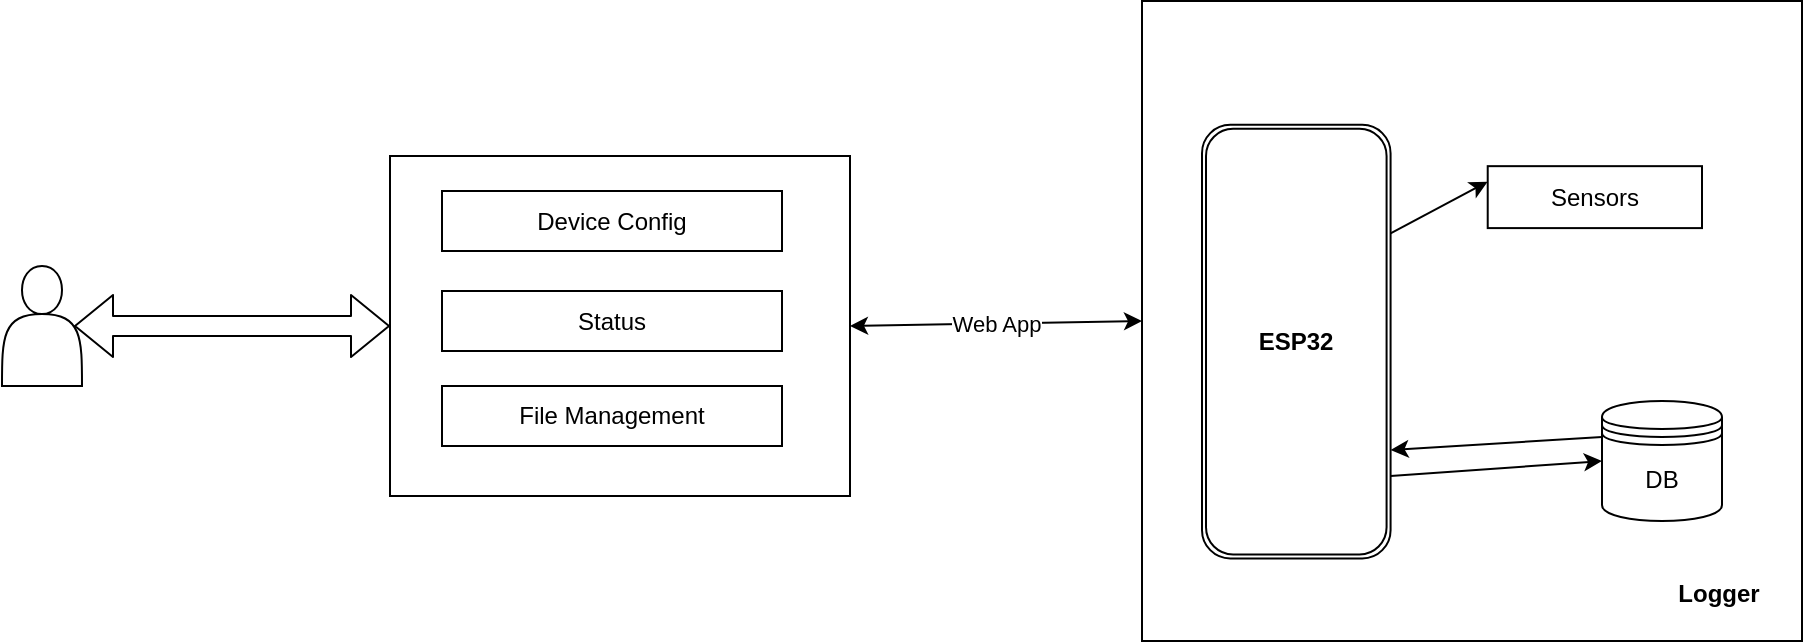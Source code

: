 <mxfile>
    <diagram id="TKS4wEM9Ur7Q1tv_GO6l" name="Page-1">
        <mxGraphModel dx="1739" dy="1044" grid="1" gridSize="10" guides="1" tooltips="1" connect="1" arrows="1" fold="1" page="1" pageScale="1" pageWidth="1100" pageHeight="850" math="0" shadow="0">
            <root>
                <mxCell id="0"/>
                <mxCell id="1" parent="0"/>
                <mxCell id="78" value="" style="rounded=0;whiteSpace=wrap;html=1;" parent="1" vertex="1">
                    <mxGeometry x="314" y="305" width="230" height="170" as="geometry"/>
                </mxCell>
                <mxCell id="37" value="" style="group" parent="1" vertex="1" connectable="0">
                    <mxGeometry x="690" y="227.5" width="330" height="320" as="geometry"/>
                </mxCell>
                <mxCell id="35" value="" style="rounded=0;whiteSpace=wrap;html=1;fillColor=none;" parent="37" vertex="1">
                    <mxGeometry width="330" height="320" as="geometry"/>
                </mxCell>
                <mxCell id="36" value="Logger" style="text;html=1;strokeColor=none;fillColor=none;align=center;verticalAlign=middle;whiteSpace=wrap;rounded=0;fontStyle=1" parent="37" vertex="1">
                    <mxGeometry x="250" y="278.71" width="76.8" height="35.56" as="geometry"/>
                </mxCell>
                <mxCell id="7" value="&lt;b&gt;ESP32&lt;/b&gt;" style="shape=ext;double=1;rounded=1;whiteSpace=wrap;html=1;" parent="37" vertex="1">
                    <mxGeometry x="30.004" y="61.935" width="94.286" height="216.774" as="geometry"/>
                </mxCell>
                <mxCell id="10" value="Sensors" style="rounded=0;whiteSpace=wrap;html=1;" parent="37" vertex="1">
                    <mxGeometry x="172.86" y="82.58" width="107.14" height="30.97" as="geometry"/>
                </mxCell>
                <mxCell id="9" value="" style="endArrow=classic;html=1;exitX=1;exitY=0.25;exitDx=0;exitDy=0;entryX=0;entryY=0.25;entryDx=0;entryDy=0;" parent="37" source="7" target="10" edge="1">
                    <mxGeometry width="50" height="50" relative="1" as="geometry">
                        <mxPoint x="133.571" y="123.871" as="sourcePoint"/>
                        <mxPoint x="227.857" y="116.645" as="targetPoint"/>
                    </mxGeometry>
                </mxCell>
                <mxCell id="20" value="DB" style="shape=datastore;whiteSpace=wrap;html=1;" parent="37" vertex="1">
                    <mxGeometry x="230" y="200" width="60" height="60" as="geometry"/>
                </mxCell>
                <mxCell id="22" value="" style="endArrow=classic;html=1;exitX=1;exitY=0.81;exitDx=0;exitDy=0;entryX=0;entryY=0.5;entryDx=0;entryDy=0;exitPerimeter=0;" parent="37" source="7" target="20" edge="1">
                    <mxGeometry width="50" height="50" relative="1" as="geometry">
                        <mxPoint x="120.0" y="180" as="sourcePoint"/>
                        <mxPoint x="230" y="180" as="targetPoint"/>
                    </mxGeometry>
                </mxCell>
                <mxCell id="23" value="" style="endArrow=classic;html=1;exitX=0;exitY=0.3;exitDx=0;exitDy=0;entryX=1;entryY=0.75;entryDx=0;entryDy=0;" parent="37" source="20" target="7" edge="1">
                    <mxGeometry width="50" height="50" relative="1" as="geometry">
                        <mxPoint x="90.0" y="220" as="sourcePoint"/>
                        <mxPoint x="60" y="280" as="targetPoint"/>
                    </mxGeometry>
                </mxCell>
                <mxCell id="41" value="" style="shape=actor;whiteSpace=wrap;html=1;" parent="1" vertex="1">
                    <mxGeometry x="120" y="360" width="40" height="60" as="geometry"/>
                </mxCell>
                <mxCell id="75" value="Device Config" style="rounded=0;whiteSpace=wrap;html=1;" parent="1" vertex="1">
                    <mxGeometry x="340" y="322.5" width="170" height="30" as="geometry"/>
                </mxCell>
                <mxCell id="76" value="Status" style="rounded=0;whiteSpace=wrap;html=1;" parent="1" vertex="1">
                    <mxGeometry x="340" y="372.5" width="170" height="30" as="geometry"/>
                </mxCell>
                <mxCell id="77" value="File Management" style="rounded=0;whiteSpace=wrap;html=1;" parent="1" vertex="1">
                    <mxGeometry x="340" y="420" width="170" height="30" as="geometry"/>
                </mxCell>
                <mxCell id="81" value="" style="shape=flexArrow;endArrow=classic;startArrow=classic;html=1;exitX=0.9;exitY=0.5;exitDx=0;exitDy=0;entryX=0;entryY=0.5;entryDx=0;entryDy=0;exitPerimeter=0;" parent="1" source="41" target="78" edge="1">
                    <mxGeometry width="100" height="100" relative="1" as="geometry">
                        <mxPoint x="240" y="390" as="sourcePoint"/>
                        <mxPoint x="340" y="290" as="targetPoint"/>
                    </mxGeometry>
                </mxCell>
                <mxCell id="82" value="Web App" style="endArrow=classic;startArrow=classic;html=1;exitX=1;exitY=0.5;exitDx=0;exitDy=0;entryX=0;entryY=0.5;entryDx=0;entryDy=0;" parent="1" source="78" target="35" edge="1">
                    <mxGeometry width="50" height="50" relative="1" as="geometry">
                        <mxPoint x="800" y="380" as="sourcePoint"/>
                        <mxPoint x="850" y="330" as="targetPoint"/>
                    </mxGeometry>
                </mxCell>
            </root>
        </mxGraphModel>
    </diagram>
</mxfile>